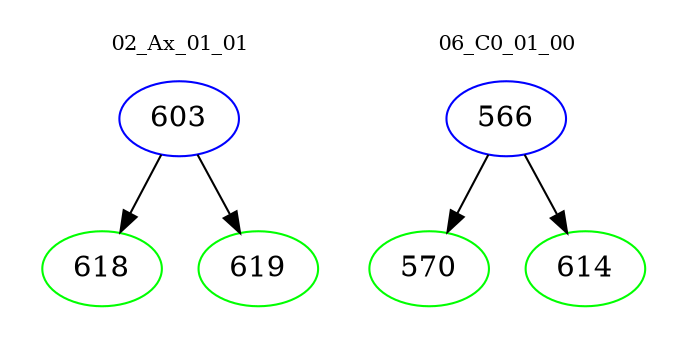 digraph{
subgraph cluster_0 {
color = white
label = "02_Ax_01_01";
fontsize=10;
T0_603 [label="603", color="blue"]
T0_603 -> T0_618 [color="black"]
T0_618 [label="618", color="green"]
T0_603 -> T0_619 [color="black"]
T0_619 [label="619", color="green"]
}
subgraph cluster_1 {
color = white
label = "06_C0_01_00";
fontsize=10;
T1_566 [label="566", color="blue"]
T1_566 -> T1_570 [color="black"]
T1_570 [label="570", color="green"]
T1_566 -> T1_614 [color="black"]
T1_614 [label="614", color="green"]
}
}
